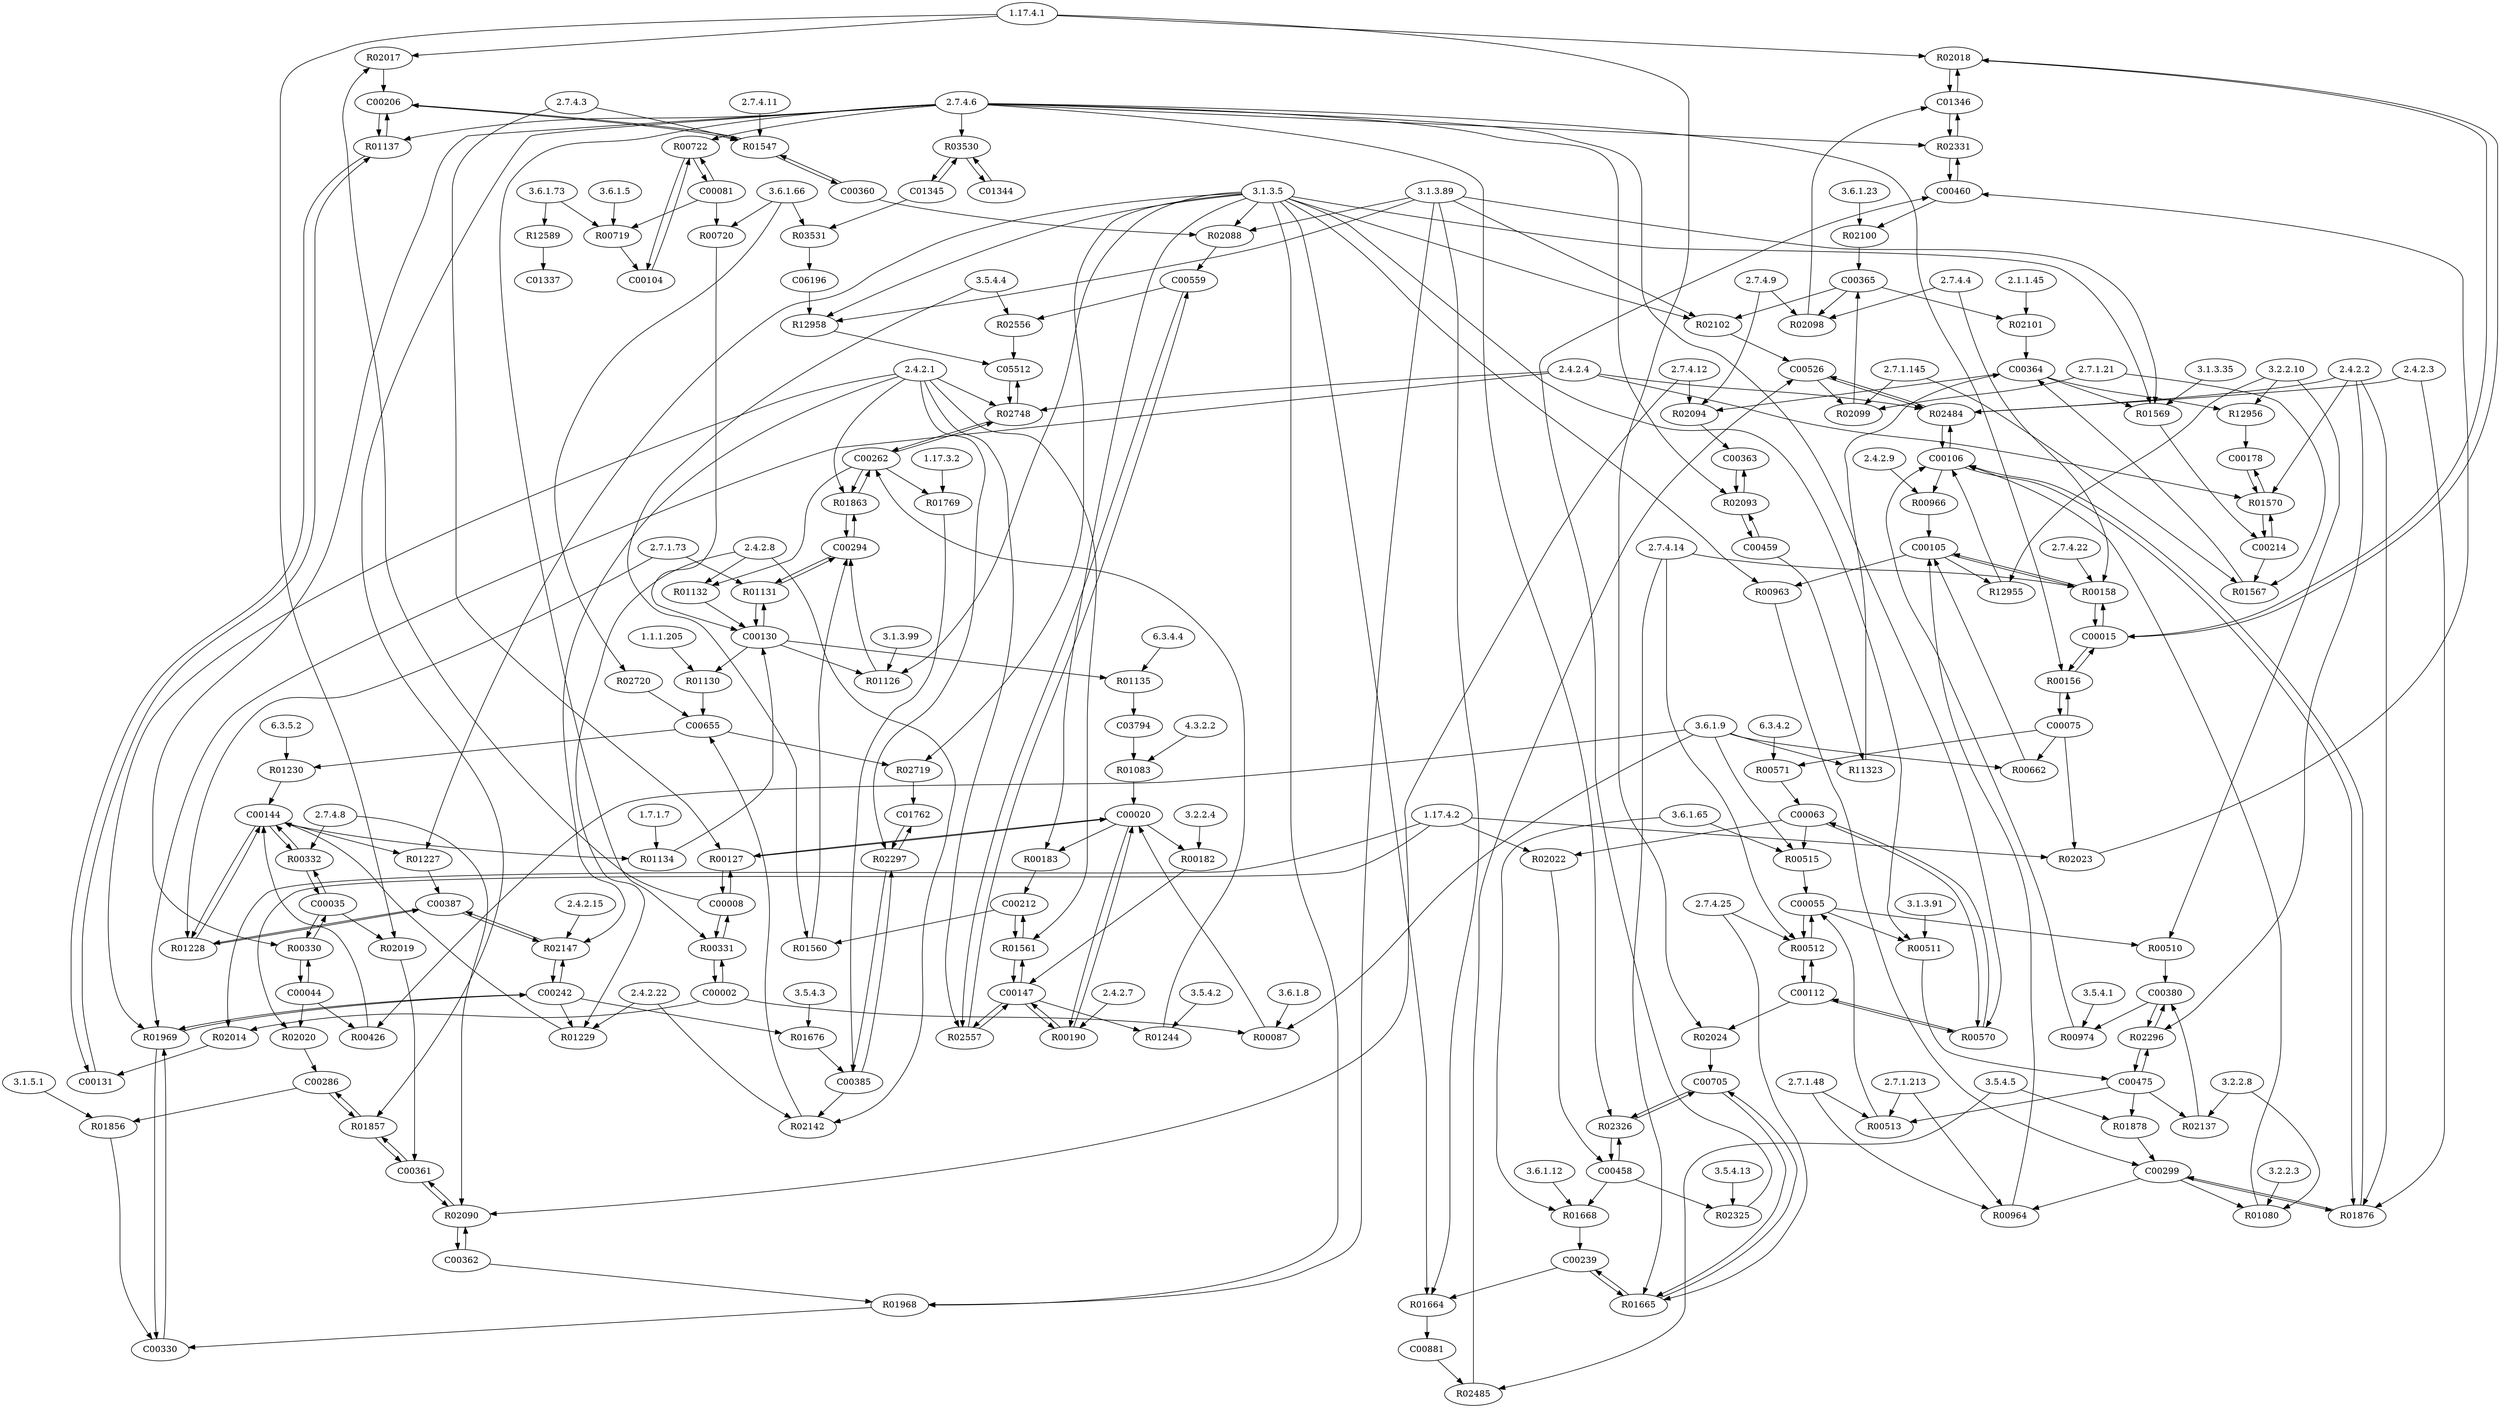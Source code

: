 digraph G {
"1.17.4.1" [type=E];
"3.1.5.1" [type=E];
"2.4.2.22" [type=E];
"2.7.1.213" [type=E];
"2.4.2.3" [type=E];
"6.3.5.2" [type=E];
"2.7.4.25" [type=E];
"3.6.1.12" [type=E];
"3.6.1.9" [type=E];
"3.1.3.99" [type=E];
"3.1.3.5" [type=E];
"2.7.4.22" [type=E];
"3.6.1.23" [type=E];
"3.6.1.66" [type=E];
"2.1.1.45" [type=E];
"4.3.2.2" [type=E];
"3.6.1.73" [type=E];
"1.7.1.7" [type=E];
"2.4.2.7" [type=E];
"2.4.2.2" [type=E];
"3.2.2.10" [type=E];
"2.4.2.1" [type=E];
"3.5.4.4" [type=E];
"2.7.1.48" [type=E];
"2.7.4.3" [type=E];
"2.7.4.14" [type=E];
"2.7.4.4" [type=E];
"3.6.1.5" [type=E];
"6.3.4.2" [type=E];
"2.7.4.9" [type=E];
"3.5.4.13" [type=E];
"2.4.2.15" [type=E];
"3.1.3.35" [type=E];
"2.7.4.12" [type=E];
"1.17.4.2" [type=E];
"3.6.1.65" [type=E];
"3.6.1.8" [type=E];
"3.5.4.1" [type=E];
"3.2.2.8" [type=E];
"3.5.4.5" [type=E];
"3.5.4.3" [type=E];
"2.4.2.8" [type=E];
"6.3.4.4" [type=E];
"2.4.2.4" [type=E];
"3.1.3.89" [type=E];
"2.7.1.145" [type=E];
"2.7.4.11" [type=E];
"2.7.1.21" [type=E];
"1.1.1.205" [type=E];
"3.2.2.3" [type=E];
"1.17.3.2" [type=E];
"2.4.2.9" [type=E];
"3.2.2.4" [type=E];
"2.7.1.73" [type=E];
"2.7.4.8" [type=E];
"3.5.4.2" [type=E];
"3.1.3.91" [type=E];
"2.7.4.6" [type=E];
R00722 [type=R];
R02023 [type=R];
R02325 [type=R];
R02093 [type=R];
R01130 [type=R];
R01856 [type=R];
R02014 [type=R];
R02326 [type=R];
R12955 [type=R];
R01676 [type=R];
R02296 [type=R];
R01083 [type=R];
R02100 [type=R];
R02142 [type=R];
R02020 [type=R];
R00510 [type=R];
R02147 [type=R];
R02101 [type=R];
R01863 [type=R];
R02018 [type=R];
R01131 [type=R];
R01135 [type=R];
R01968 [type=R];
R00966 [type=R];
R01664 [type=R];
R00158 [type=R];
R01244 [type=R];
R02748 [type=R];
R01229 [type=R];
R02556 [type=R];
R00330 [type=R];
R00426 [type=R];
R02485 [type=R];
R03531 [type=R];
R12589 [type=R];
R02099 [type=R];
R01137 [type=R];
R00156 [type=R];
R00183 [type=R];
R01668 [type=R];
R01857 [type=R];
R00719 [type=R];
R00513 [type=R];
R01126 [type=R];
R02017 [type=R];
R00662 [type=R];
R01969 [type=R];
R02297 [type=R];
R01570 [type=R];
R02331 [type=R];
R02719 [type=R];
R02102 [type=R];
R02019 [type=R];
R00720 [type=R];
R01227 [type=R];
R00087 [type=R];
R01876 [type=R];
R12956 [type=R];
R01132 [type=R];
R00964 [type=R];
R02088 [type=R];
R03530 [type=R];
R01769 [type=R];
R02137 [type=R];
R00963 [type=R];
R00511 [type=R];
R01567 [type=R];
R01080 [type=R];
R11323 [type=R];
R00332 [type=R];
R00515 [type=R];
R12958 [type=R];
R00331 [type=R];
R01665 [type=R];
R01569 [type=R];
R01560 [type=R];
R02090 [type=R];
R00570 [type=R];
R01134 [type=R];
R02557 [type=R];
R00571 [type=R];
R02484 [type=R];
R00512 [type=R];
R01878 [type=R];
R02098 [type=R];
R02094 [type=R];
R02720 [type=R];
R02022 [type=R];
R00190 [type=R];
R01547 [type=R];
R01230 [type=R];
R01228 [type=R];
R02024 [type=R];
R00182 [type=R];
R00974 [type=R];
R00127 [type=R];
R01561 [type=R];
C00458 [type=C];
C00008 [type=C];
C00147 [type=C];
C03794 [type=C];
C00299 [type=C];
C00144 [type=C];
C00365 [type=C];
C00881 [type=C];
C00330 [type=C];
C00002 [type=C];
C01345 [type=C];
C05512 [type=C];
C01344 [type=C];
C00112 [type=C];
C00055 [type=C];
C00385 [type=C];
C06196 [type=C];
C01762 [type=C];
C00380 [type=C];
C00106 [type=C];
C00075 [type=C];
C00286 [type=C];
C00239 [type=C];
C00206 [type=C];
C00081 [type=C];
C00105 [type=C];
C00362 [type=C];
C00705 [type=C];
C01346 [type=C];
C00214 [type=C];
C00178 [type=C];
C00063 [type=C];
C00361 [type=C];
C00130 [type=C];
C00015 [type=C];
C00020 [type=C];
C00242 [type=C];
C00360 [type=C];
C00655 [type=C];
C00044 [type=C];
C00460 [type=C];
C00104 [type=C];
C00131 [type=C];
C00459 [type=C];
C00294 [type=C];
C00526 [type=C];
C01337 [type=C];
C00262 [type=C];
C00035 [type=C];
C00364 [type=C];
C00559 [type=C];
C00212 [type=C];
C00387 [type=C];
C00475 [type=C];
C00363 [type=C];
C06196 -> R12958;
R12958 -> C05512;
C01344 -> R03530;
R03530 -> C01344;
R03530 -> C01345;
C01345 -> R03530;
C01345 -> R03531;
R03531 -> C06196;
C00559 -> R02556;
R02556 -> C05512;
C00360 -> R02088;
R02088 -> C00559;
C00360 -> R01547;
R01547 -> C00360;
R01547 -> C00206;
C00206 -> R01547;
C00206 -> R01137;
R01137 -> C00206;
R01137 -> C00131;
C00131 -> R01137;
C00559 -> R02557;
R02557 -> C00559;
R02557 -> C00147;
C00147 -> R02557;
C00147 -> R01244;
R01244 -> C00262;
C00212 -> R01561;
R01561 -> C00212;
R01561 -> C00147;
C00147 -> R01561;
C00212 -> R01560;
R01560 -> C00294;
C00020 -> R00183;
R00183 -> C00212;
C00147 -> R00190;
R00190 -> C00147;
R00190 -> C00020;
C00020 -> R00190;
C00020 -> R00182;
R00182 -> C00147;
C00020 -> R00127;
R00127 -> C00020;
R00127 -> C00008;
C00008 -> R00127;
C00008 -> R02017;
R02017 -> C00206;
C00002 -> R00331;
R00331 -> C00002;
R00331 -> C00008;
C00008 -> R00331;
C00002 -> R02014;
R02014 -> C00131;
C00002 -> R00087;
R00087 -> C00020;
C00262 -> R01132;
R01132 -> C00130;
C05512 -> R02748;
R02748 -> C05512;
R02748 -> C00262;
C00262 -> R02748;
C00294 -> R01863;
R01863 -> C00294;
R01863 -> C00262;
C00262 -> R01863;
C00294 -> R01131;
R01131 -> C00294;
R01131 -> C00130;
C00130 -> R01131;
C00130 -> R01126;
R01126 -> C00294;
C00130 -> R01130;
R01130 -> C00655;
C00130 -> R01135;
R01135 -> C03794;
C03794 -> R01083;
R01083 -> C00020;
C00104 -> R00722;
R00722 -> C00104;
R00722 -> C00081;
C00081 -> R00722;
C00081 -> R00719;
R00719 -> C00104;
C00081 -> R00720;
R00720 -> C00130;
C00262 -> R01769;
R01769 -> C00385;
C01762 -> R02297;
R02297 -> C01762;
R02297 -> C00385;
C00385 -> R02297;
C00655 -> R02719;
R02719 -> C01762;
C00385 -> R02142;
R02142 -> C00655;
R12589 -> C01337;
R02720 -> C00655;
C00242 -> R01229;
R01229 -> C00144;
C00242 -> R01676;
R01676 -> C00385;
C00387 -> R02147;
R02147 -> C00387;
R02147 -> C00242;
C00242 -> R02147;
C00387 -> R01228;
R01228 -> C00387;
R01228 -> C00144;
C00144 -> R01228;
C00144 -> R01227;
R01227 -> C00387;
C00144 -> R01134;
R01134 -> C00130;
C00655 -> R01230;
R01230 -> C00144;
C00144 -> R00332;
R00332 -> C00144;
R00332 -> C00035;
C00035 -> R00332;
C00035 -> R00330;
R00330 -> C00035;
R00330 -> C00044;
C00044 -> R00330;
C00035 -> R02019;
R02019 -> C00361;
C00044 -> R00426;
R00426 -> C00144;
C00044 -> R02020;
R02020 -> C00286;
C00330 -> R01969;
R01969 -> C00330;
R01969 -> C00242;
C00242 -> R01969;
C00362 -> R01968;
R01968 -> C00330;
C00362 -> R02090;
R02090 -> C00362;
R02090 -> C00361;
C00361 -> R02090;
C00361 -> R01857;
R01857 -> C00361;
R01857 -> C00286;
C00286 -> R01857;
C00286 -> R01856;
R01856 -> C00330;
C00299 -> R01876;
R01876 -> C00299;
R01876 -> C00106;
C00106 -> R01876;
C00299 -> R01080;
R01080 -> C00106;
C00299 -> R00964;
R00964 -> C00105;
C00105 -> R00963;
R00963 -> C00299;
C00106 -> R00966;
R00966 -> C00105;
C00105 -> R12955;
R12955 -> C00106;
C00105 -> R00158;
R00158 -> C00105;
R00158 -> C00015;
C00015 -> R00158;
C00015 -> R00156;
R00156 -> C00015;
R00156 -> C00075;
C00075 -> R00156;
C00075 -> R00662;
R00662 -> C00105;
C00075 -> R00571;
R00571 -> C00063;
C00380 -> R00974;
R00974 -> C00106;
C00475 -> R02296;
R02296 -> C00475;
R02296 -> C00380;
C00380 -> R02296;
C00475 -> R02137;
R02137 -> C00380;
C00475 -> R00513;
R00513 -> C00055;
C00475 -> R01878;
R01878 -> C00299;
C00055 -> R00511;
R00511 -> C00475;
C00055 -> R00510;
R00510 -> C00380;
C00055 -> R00512;
R00512 -> C00055;
R00512 -> C00112;
C00112 -> R00512;
C00112 -> R00570;
R00570 -> C00112;
R00570 -> C00063;
C00063 -> R00570;
C00112 -> R02024;
R02024 -> C00705;
C00063 -> R00515;
R00515 -> C00055;
C00063 -> R02022;
R02022 -> C00458;
C00239 -> R01664;
R01664 -> C00881;
C00881 -> R02485;
R02485 -> C00526;
C00239 -> R01665;
R01665 -> C00239;
R01665 -> C00705;
C00705 -> R01665;
C00705 -> R02326;
R02326 -> C00705;
R02326 -> C00458;
C00458 -> R02326;
C00458 -> R01668;
R01668 -> C00239;
C00458 -> R02325;
R02325 -> C00460;
C00526 -> R02484;
R02484 -> C00526;
R02484 -> C00106;
C00106 -> R02484;
C00526 -> R02099;
R02099 -> C00365;
C00365 -> R02102;
R02102 -> C00526;
C00365 -> R02098;
R02098 -> C01346;
C01346 -> R02018;
R02018 -> C01346;
R02018 -> C00015;
C00015 -> R02018;
C01346 -> R02331;
R02331 -> C01346;
R02331 -> C00460;
C00460 -> R02331;
C00460 -> R02100;
R02100 -> C00365;
C00075 -> R02023;
R02023 -> C00460;
C00214 -> R01570;
R01570 -> C00214;
R01570 -> C00178;
C00178 -> R01570;
C00214 -> R01567;
R01567 -> C00364;
C00364 -> R01569;
R01569 -> C00214;
C00364 -> R12956;
R12956 -> C00178;
C00365 -> R02101;
R02101 -> C00364;
C00364 -> R02094;
R02094 -> C00363;
C00363 -> R02093;
R02093 -> C00363;
R02093 -> C00459;
C00459 -> R02093;
C00459 -> R11323;
R11323 -> C00364;
"2.7.4.6" -> R00722;
"1.17.4.2" -> R02023;
"3.5.4.13" -> R02325;
"2.7.4.6" -> R02093;
"1.1.1.205" -> R01130;
"3.1.5.1" -> R01856;
"1.17.4.2" -> R02014;
"2.7.4.6" -> R02326;
"3.2.2.10" -> R12955;
"3.5.4.3" -> R01676;
"2.4.2.2" -> R02296;
"4.3.2.2" -> R01083;
"3.6.1.23" -> R02100;
"2.4.2.8" -> R02142;
"2.4.2.22" -> R02142;
"1.17.4.2" -> R02020;
"3.2.2.10" -> R00510;
"2.4.2.1" -> R02147;
"2.4.2.15" -> R02147;
"2.1.1.45" -> R02101;
"2.4.2.1" -> R01863;
"1.17.4.1" -> R02018;
"2.7.1.73" -> R01131;
"6.3.4.4" -> R01135;
"3.1.3.5" -> R01968;
"3.1.3.89" -> R01968;
"2.4.2.9" -> R00966;
"3.1.3.5" -> R01664;
"3.1.3.89" -> R01664;
"2.7.4.4" -> R00158;
"2.7.4.14" -> R00158;
"2.7.4.22" -> R00158;
"3.5.4.2" -> R01244;
"2.4.2.1" -> R02748;
"2.4.2.4" -> R02748;
"2.4.2.8" -> R01229;
"2.4.2.22" -> R01229;
"3.5.4.4" -> R02556;
"2.7.4.6" -> R00330;
"3.6.1.9" -> R00426;
"3.5.4.5" -> R02485;
"3.6.1.66" -> R03531;
"3.6.1.73" -> R12589;
"2.7.1.21" -> R02099;
"2.7.1.145" -> R02099;
"2.7.4.6" -> R01137;
"2.7.4.6" -> R00156;
"3.1.3.5" -> R00183;
"3.6.1.12" -> R01668;
"3.6.1.65" -> R01668;
"2.7.4.6" -> R01857;
"3.6.1.5" -> R00719;
"3.6.1.73" -> R00719;
"2.7.1.48" -> R00513;
"2.7.1.213" -> R00513;
"3.1.3.5" -> R01126;
"3.1.3.99" -> R01126;
"1.17.4.1" -> R02017;
"3.6.1.9" -> R00662;
"2.4.2.1" -> R01969;
"2.4.2.4" -> R01969;
"2.4.2.1" -> R02297;
"2.4.2.2" -> R01570;
"2.4.2.4" -> R01570;
"2.7.4.6" -> R02331;
"3.1.3.5" -> R02719;
"3.1.3.5" -> R02102;
"3.1.3.89" -> R02102;
"1.17.4.1" -> R02019;
"3.6.1.66" -> R00720;
"3.1.3.5" -> R01227;
"3.6.1.8" -> R00087;
"3.6.1.9" -> R00087;
"2.4.2.2" -> R01876;
"2.4.2.3" -> R01876;
"3.2.2.10" -> R12956;
"2.4.2.8" -> R01132;
"2.7.1.48" -> R00964;
"2.7.1.213" -> R00964;
"3.1.3.5" -> R02088;
"3.1.3.89" -> R02088;
"2.7.4.6" -> R03530;
"1.17.3.2" -> R01769;
"3.2.2.8" -> R02137;
"3.1.3.5" -> R00963;
"3.1.3.5" -> R00511;
"3.1.3.91" -> R00511;
"2.7.1.21" -> R01567;
"2.7.1.145" -> R01567;
"3.2.2.3" -> R01080;
"3.2.2.8" -> R01080;
"3.6.1.9" -> R11323;
"2.7.4.8" -> R00332;
"3.6.1.9" -> R00515;
"3.6.1.65" -> R00515;
"3.1.3.5" -> R12958;
"3.1.3.89" -> R12958;
"2.7.4.6" -> R00331;
"2.7.4.14" -> R01665;
"2.7.4.25" -> R01665;
"3.1.3.5" -> R01569;
"3.1.3.35" -> R01569;
"3.1.3.89" -> R01569;
"3.5.4.4" -> R01560;
"2.7.4.8" -> R02090;
"2.7.4.12" -> R02090;
"2.7.4.6" -> R00570;
"1.7.1.7" -> R01134;
"2.4.2.1" -> R02557;
"6.3.4.2" -> R00571;
"2.4.2.2" -> R02484;
"2.4.2.3" -> R02484;
"2.4.2.4" -> R02484;
"2.7.4.14" -> R00512;
"2.7.4.25" -> R00512;
"3.5.4.5" -> R01878;
"2.7.4.4" -> R02098;
"2.7.4.9" -> R02098;
"2.7.4.9" -> R02094;
"2.7.4.12" -> R02094;
"3.6.1.66" -> R02720;
"1.17.4.2" -> R02022;
"2.4.2.7" -> R00190;
"2.7.4.3" -> R01547;
"2.7.4.11" -> R01547;
"6.3.5.2" -> R01230;
"2.7.1.73" -> R01228;
"1.17.4.1" -> R02024;
"3.2.2.4" -> R00182;
"3.5.4.1" -> R00974;
"2.7.4.3" -> R00127;
"2.4.2.1" -> R01561;
}
